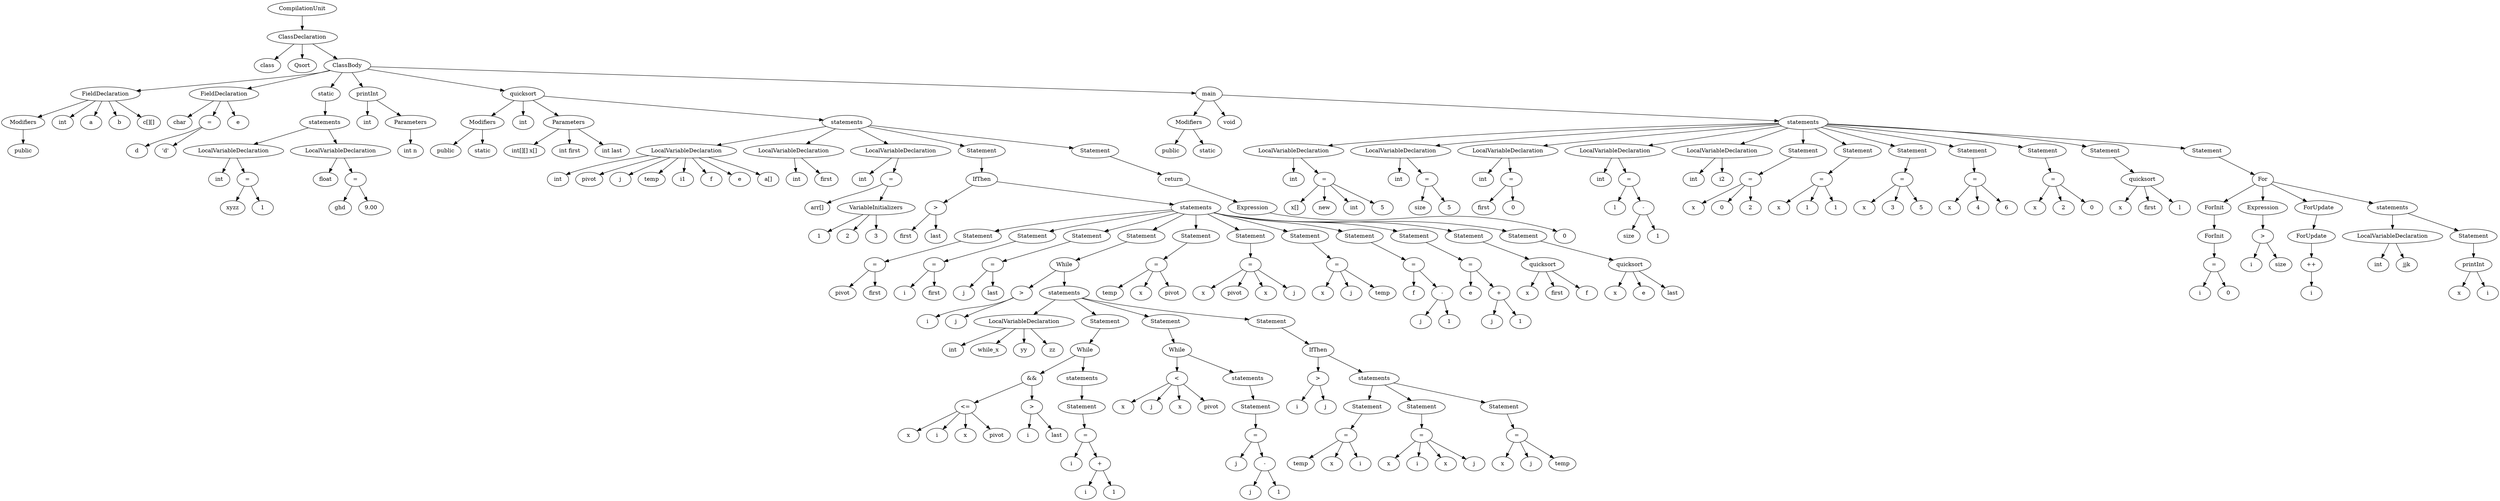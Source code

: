 digraph AST{ 
Node0 [label ="CompilationUnit"]
Node1 [label ="ClassDeclaration"]
Node2 [label ="class"]
Node3 [label ="Qsort"]
Node4 [label ="ClassBody"]
Node5 [label ="FieldDeclaration"]
Node6 [label ="FieldDeclaration"]
Node7 [label ="static"]
Node8 [label ="printInt"]
Node9 [label ="quicksort"]
Node10 [label ="main"]
Node11 [label ="Modifiers"]
Node12 [label ="int"]
Node13 [label ="a"]
Node14 [label ="b"]
Node15 [label ="c[][]"]
Node16 [label ="char"]
Node17 [label ="="]
Node18 [label ="e"]
Node19 [label ="statements"]
Node20 [label ="int"]
Node21 [label ="Parameters"]
Node22 [label ="Modifiers"]
Node23 [label ="int"]
Node24 [label ="Parameters"]
Node25 [label ="statements"]
Node26 [label ="Modifiers"]
Node27 [label ="void"]
Node28 [label ="statements"]
Node29 [label ="public"]
Node30 [label ="d"]
Node31 [label ="'d'"]
Node32 [label ="LocalVariableDeclaration"]
Node33 [label ="LocalVariableDeclaration"]
Node34 [label ="int n"]
Node35 [label ="public"]
Node36 [label ="static"]
Node37 [label ="int[][] x[]"]
Node38 [label ="int first"]
Node39 [label ="int last"]
Node40 [label ="LocalVariableDeclaration"]
Node41 [label ="LocalVariableDeclaration"]
Node42 [label ="LocalVariableDeclaration"]
Node43 [label ="Statement"]
Node44 [label ="Statement"]
Node45 [label ="public"]
Node46 [label ="static"]
Node47 [label ="LocalVariableDeclaration"]
Node48 [label ="LocalVariableDeclaration"]
Node49 [label ="LocalVariableDeclaration"]
Node50 [label ="LocalVariableDeclaration"]
Node51 [label ="LocalVariableDeclaration"]
Node52 [label ="Statement"]
Node53 [label ="Statement"]
Node54 [label ="Statement"]
Node55 [label ="Statement"]
Node56 [label ="Statement"]
Node57 [label ="Statement"]
Node58 [label ="Statement"]
Node59 [label ="int"]
Node60 [label ="="]
Node61 [label ="float"]
Node62 [label ="="]
Node63 [label ="int"]
Node64 [label ="pivot"]
Node65 [label ="j"]
Node66 [label ="temp"]
Node67 [label ="i1"]
Node68 [label ="f"]
Node69 [label ="e"]
Node70 [label ="a[]"]
Node71 [label ="int"]
Node72 [label ="first"]
Node73 [label ="int"]
Node74 [label ="="]
Node75 [label ="IfThen"]
Node76 [label ="return"]
Node77 [label ="int"]
Node78 [label ="="]
Node79 [label ="int"]
Node80 [label ="="]
Node81 [label ="int"]
Node82 [label ="="]
Node83 [label ="int"]
Node84 [label ="="]
Node85 [label ="int"]
Node86 [label ="i2"]
Node87 [label ="="]
Node88 [label ="="]
Node89 [label ="="]
Node90 [label ="="]
Node91 [label ="="]
Node92 [label ="quicksort"]
Node93 [label ="For"]
Node94 [label ="xyzz"]
Node95 [label ="1"]
Node96 [label ="ghd"]
Node97 [label ="9.00"]
Node98 [label ="arr[]"]
Node99 [label ="VariableInitializers"]
Node100 [label =">"]
Node101 [label ="statements"]
Node102 [label ="Expression"]
Node103 [label ="x[]"]
Node104 [label ="new"]
Node105 [label ="int"]
Node106 [label ="5"]
Node107 [label ="size"]
Node108 [label ="5"]
Node109 [label ="first"]
Node110 [label ="0"]
Node111 [label ="l"]
Node112 [label ="-"]
Node113 [label ="x"]
Node114 [label ="0"]
Node115 [label ="2"]
Node116 [label ="x"]
Node117 [label ="1"]
Node118 [label ="1"]
Node119 [label ="x"]
Node120 [label ="3"]
Node121 [label ="5"]
Node122 [label ="x"]
Node123 [label ="4"]
Node124 [label ="6"]
Node125 [label ="x"]
Node126 [label ="2"]
Node127 [label ="0"]
Node128 [label ="x"]
Node129 [label ="first"]
Node130 [label ="l"]
Node131 [label ="ForInit"]
Node132 [label ="Expression"]
Node133 [label ="ForUpdate"]
Node134 [label ="statements"]
Node135 [label ="1"]
Node136 [label ="2"]
Node137 [label ="3"]
Node138 [label ="first"]
Node139 [label ="last"]
Node140 [label ="Statement"]
Node141 [label ="Statement"]
Node142 [label ="Statement"]
Node143 [label ="Statement"]
Node144 [label ="Statement"]
Node145 [label ="Statement"]
Node146 [label ="Statement"]
Node147 [label ="Statement"]
Node148 [label ="Statement"]
Node149 [label ="Statement"]
Node150 [label ="Statement"]
Node151 [label ="0"]
Node152 [label ="size"]
Node153 [label ="1"]
Node154 [label ="ForInit"]
Node155 [label =">"]
Node156 [label ="ForUpdate"]
Node157 [label ="LocalVariableDeclaration"]
Node158 [label ="Statement"]
Node159 [label ="="]
Node160 [label ="="]
Node161 [label ="="]
Node162 [label ="While"]
Node163 [label ="="]
Node164 [label ="="]
Node165 [label ="="]
Node166 [label ="="]
Node167 [label ="="]
Node168 [label ="quicksort"]
Node169 [label ="quicksort"]
Node170 [label ="="]
Node171 [label ="i"]
Node172 [label ="size"]
Node173 [label ="++"]
Node174 [label ="int"]
Node175 [label ="jjk"]
Node176 [label ="printInt"]
Node177 [label ="pivot"]
Node178 [label ="first"]
Node179 [label ="i"]
Node180 [label ="first"]
Node181 [label ="j"]
Node182 [label ="last"]
Node183 [label =">"]
Node184 [label ="statements"]
Node185 [label ="temp"]
Node186 [label ="x"]
Node187 [label ="pivot"]
Node188 [label ="x"]
Node189 [label ="pivot"]
Node190 [label ="x"]
Node191 [label ="j"]
Node192 [label ="x"]
Node193 [label ="j"]
Node194 [label ="temp"]
Node195 [label ="f"]
Node196 [label ="-"]
Node197 [label ="e"]
Node198 [label ="+"]
Node199 [label ="x"]
Node200 [label ="first"]
Node201 [label ="f"]
Node202 [label ="x"]
Node203 [label ="e"]
Node204 [label ="last"]
Node205 [label ="i"]
Node206 [label ="0"]
Node207 [label ="i"]
Node208 [label ="x"]
Node209 [label ="i"]
Node210 [label ="i"]
Node211 [label ="j"]
Node212 [label ="LocalVariableDeclaration"]
Node213 [label ="Statement"]
Node214 [label ="Statement"]
Node215 [label ="Statement"]
Node216 [label ="j"]
Node217 [label ="1"]
Node218 [label ="j"]
Node219 [label ="1"]
Node220 [label ="int"]
Node221 [label ="while_x"]
Node222 [label ="yy"]
Node223 [label ="zz"]
Node224 [label ="While"]
Node225 [label ="While"]
Node226 [label ="IfThen"]
Node227 [label ="&&"]
Node228 [label ="statements"]
Node229 [label ="<"]
Node230 [label ="statements"]
Node231 [label =">"]
Node232 [label ="statements"]
Node233 [label ="<="]
Node234 [label =">"]
Node235 [label ="Statement"]
Node236 [label ="x"]
Node237 [label ="j"]
Node238 [label ="x"]
Node239 [label ="pivot"]
Node240 [label ="Statement"]
Node241 [label ="i"]
Node242 [label ="j"]
Node243 [label ="Statement"]
Node244 [label ="Statement"]
Node245 [label ="Statement"]
Node246 [label ="x"]
Node247 [label ="i"]
Node248 [label ="x"]
Node249 [label ="pivot"]
Node250 [label ="i"]
Node251 [label ="last"]
Node252 [label ="="]
Node253 [label ="="]
Node254 [label ="="]
Node255 [label ="="]
Node256 [label ="="]
Node257 [label ="i"]
Node258 [label ="+"]
Node259 [label ="j"]
Node260 [label ="-"]
Node261 [label ="temp"]
Node262 [label ="x"]
Node263 [label ="i"]
Node264 [label ="x"]
Node265 [label ="i"]
Node266 [label ="x"]
Node267 [label ="j"]
Node268 [label ="x"]
Node269 [label ="j"]
Node270 [label ="temp"]
Node271 [label ="i"]
Node272 [label ="1"]
Node273 [label ="j"]
Node274 [label ="1"]
Node0 -> {Node1}
Node1 -> {Node2,Node3,Node4}
Node2 -> {}
Node3 -> {}
Node4 -> {Node5,Node6,Node7,Node8,Node9,Node10}
Node5 -> {Node11,Node12,Node13,Node14,Node15}
Node6 -> {Node16,Node17,Node18}
Node7 -> {Node19}
Node8 -> {Node20,Node21}
Node9 -> {Node22,Node23,Node24,Node25}
Node10 -> {Node26,Node27,Node28}
Node11 -> {Node29}
Node12 -> {}
Node13 -> {}
Node14 -> {}
Node15 -> {}
Node16 -> {}
Node17 -> {Node30,Node31}
Node18 -> {}
Node19 -> {Node32,Node33}
Node20 -> {}
Node21 -> {Node34}
Node22 -> {Node35,Node36}
Node23 -> {}
Node24 -> {Node37,Node38,Node39}
Node25 -> {Node40,Node41,Node42,Node43,Node44}
Node26 -> {Node45,Node46}
Node27 -> {}
Node28 -> {Node47,Node48,Node49,Node50,Node51,Node52,Node53,Node54,Node55,Node56,Node57,Node58}
Node29 -> {}
Node30 -> {}
Node31 -> {}
Node32 -> {Node59,Node60}
Node33 -> {Node61,Node62}
Node34 -> {}
Node35 -> {}
Node36 -> {}
Node37 -> {}
Node38 -> {}
Node39 -> {}
Node40 -> {Node63,Node64,Node65,Node66,Node67,Node68,Node69,Node70}
Node41 -> {Node71,Node72}
Node42 -> {Node73,Node74}
Node43 -> {Node75}
Node44 -> {Node76}
Node45 -> {}
Node46 -> {}
Node47 -> {Node77,Node78}
Node48 -> {Node79,Node80}
Node49 -> {Node81,Node82}
Node50 -> {Node83,Node84}
Node51 -> {Node85,Node86}
Node52 -> {Node87}
Node53 -> {Node88}
Node54 -> {Node89}
Node55 -> {Node90}
Node56 -> {Node91}
Node57 -> {Node92}
Node58 -> {Node93}
Node59 -> {}
Node60 -> {Node94,Node95}
Node61 -> {}
Node62 -> {Node96,Node97}
Node63 -> {}
Node64 -> {}
Node65 -> {}
Node66 -> {}
Node67 -> {}
Node68 -> {}
Node69 -> {}
Node70 -> {}
Node71 -> {}
Node72 -> {}
Node73 -> {}
Node74 -> {Node98,Node99}
Node75 -> {Node100,Node101}
Node76 -> {Node102}
Node77 -> {}
Node78 -> {Node103,Node104,Node105,Node106}
Node79 -> {}
Node80 -> {Node107,Node108}
Node81 -> {}
Node82 -> {Node109,Node110}
Node83 -> {}
Node84 -> {Node111,Node112}
Node85 -> {}
Node86 -> {}
Node87 -> {Node113,Node114,Node115}
Node88 -> {Node116,Node117,Node118}
Node89 -> {Node119,Node120,Node121}
Node90 -> {Node122,Node123,Node124}
Node91 -> {Node125,Node126,Node127}
Node92 -> {Node128,Node129,Node130}
Node93 -> {Node131,Node132,Node133,Node134}
Node94 -> {}
Node95 -> {}
Node96 -> {}
Node97 -> {}
Node98 -> {}
Node99 -> {Node135,Node136,Node137}
Node100 -> {Node138,Node139}
Node101 -> {Node140,Node141,Node142,Node143,Node144,Node145,Node146,Node147,Node148,Node149,Node150}
Node102 -> {Node151}
Node103 -> {}
Node104 -> {}
Node105 -> {}
Node106 -> {}
Node107 -> {}
Node108 -> {}
Node109 -> {}
Node110 -> {}
Node111 -> {}
Node112 -> {Node152,Node153}
Node113 -> {}
Node114 -> {}
Node115 -> {}
Node116 -> {}
Node117 -> {}
Node118 -> {}
Node119 -> {}
Node120 -> {}
Node121 -> {}
Node122 -> {}
Node123 -> {}
Node124 -> {}
Node125 -> {}
Node126 -> {}
Node127 -> {}
Node128 -> {}
Node129 -> {}
Node130 -> {}
Node131 -> {Node154}
Node132 -> {Node155}
Node133 -> {Node156}
Node134 -> {Node157,Node158}
Node135 -> {}
Node136 -> {}
Node137 -> {}
Node138 -> {}
Node139 -> {}
Node140 -> {Node159}
Node141 -> {Node160}
Node142 -> {Node161}
Node143 -> {Node162}
Node144 -> {Node163}
Node145 -> {Node164}
Node146 -> {Node165}
Node147 -> {Node166}
Node148 -> {Node167}
Node149 -> {Node168}
Node150 -> {Node169}
Node151 -> {}
Node152 -> {}
Node153 -> {}
Node154 -> {Node170}
Node155 -> {Node171,Node172}
Node156 -> {Node173}
Node157 -> {Node174,Node175}
Node158 -> {Node176}
Node159 -> {Node177,Node178}
Node160 -> {Node179,Node180}
Node161 -> {Node181,Node182}
Node162 -> {Node183,Node184}
Node163 -> {Node185,Node186,Node187}
Node164 -> {Node188,Node189,Node190,Node191}
Node165 -> {Node192,Node193,Node194}
Node166 -> {Node195,Node196}
Node167 -> {Node197,Node198}
Node168 -> {Node199,Node200,Node201}
Node169 -> {Node202,Node203,Node204}
Node170 -> {Node205,Node206}
Node171 -> {}
Node172 -> {}
Node173 -> {Node207}
Node174 -> {}
Node175 -> {}
Node176 -> {Node208,Node209}
Node177 -> {}
Node178 -> {}
Node179 -> {}
Node180 -> {}
Node181 -> {}
Node182 -> {}
Node183 -> {Node210,Node211}
Node184 -> {Node212,Node213,Node214,Node215}
Node185 -> {}
Node186 -> {}
Node187 -> {}
Node188 -> {}
Node189 -> {}
Node190 -> {}
Node191 -> {}
Node192 -> {}
Node193 -> {}
Node194 -> {}
Node195 -> {}
Node196 -> {Node216,Node217}
Node197 -> {}
Node198 -> {Node218,Node219}
Node199 -> {}
Node200 -> {}
Node201 -> {}
Node202 -> {}
Node203 -> {}
Node204 -> {}
Node205 -> {}
Node206 -> {}
Node207 -> {}
Node208 -> {}
Node209 -> {}
Node210 -> {}
Node211 -> {}
Node212 -> {Node220,Node221,Node222,Node223}
Node213 -> {Node224}
Node214 -> {Node225}
Node215 -> {Node226}
Node216 -> {}
Node217 -> {}
Node218 -> {}
Node219 -> {}
Node220 -> {}
Node221 -> {}
Node222 -> {}
Node223 -> {}
Node224 -> {Node227,Node228}
Node225 -> {Node229,Node230}
Node226 -> {Node231,Node232}
Node227 -> {Node233,Node234}
Node228 -> {Node235}
Node229 -> {Node236,Node237,Node238,Node239}
Node230 -> {Node240}
Node231 -> {Node241,Node242}
Node232 -> {Node243,Node244,Node245}
Node233 -> {Node246,Node247,Node248,Node249}
Node234 -> {Node250,Node251}
Node235 -> {Node252}
Node236 -> {}
Node237 -> {}
Node238 -> {}
Node239 -> {}
Node240 -> {Node253}
Node241 -> {}
Node242 -> {}
Node243 -> {Node254}
Node244 -> {Node255}
Node245 -> {Node256}
Node246 -> {}
Node247 -> {}
Node248 -> {}
Node249 -> {}
Node250 -> {}
Node251 -> {}
Node252 -> {Node257,Node258}
Node253 -> {Node259,Node260}
Node254 -> {Node261,Node262,Node263}
Node255 -> {Node264,Node265,Node266,Node267}
Node256 -> {Node268,Node269,Node270}
Node257 -> {}
Node258 -> {Node271,Node272}
Node259 -> {}
Node260 -> {Node273,Node274}
Node261 -> {}
Node262 -> {}
Node263 -> {}
Node264 -> {}
Node265 -> {}
Node266 -> {}
Node267 -> {}
Node268 -> {}
Node269 -> {}
Node270 -> {}
Node271 -> {}
Node272 -> {}
Node273 -> {}
Node274 -> {}
} 
